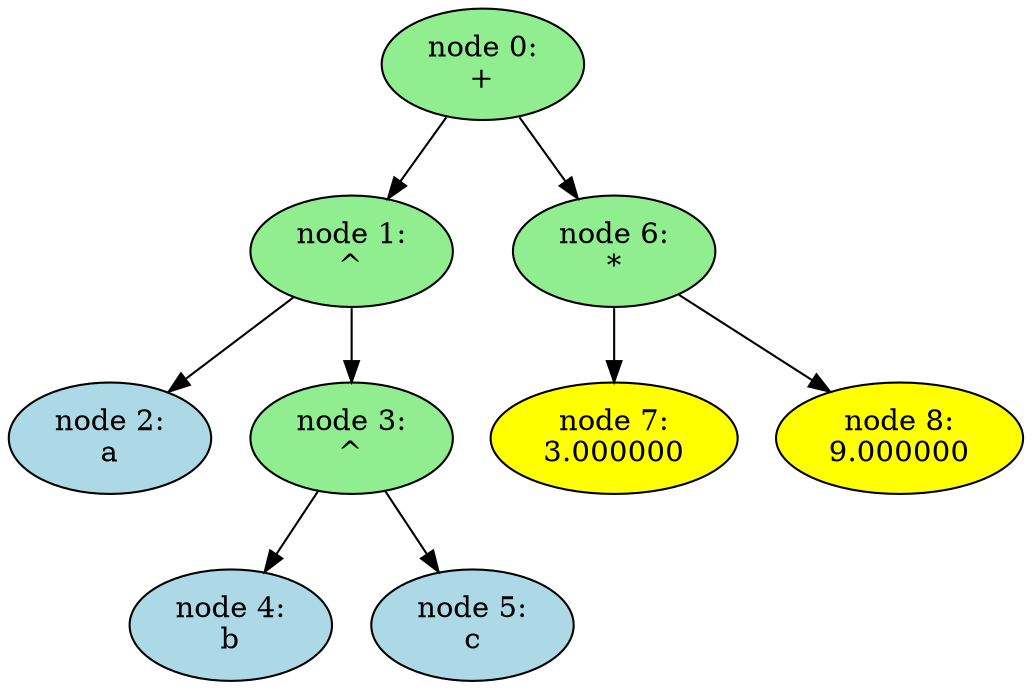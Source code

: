 digraph "output_files/graph9" {
"node 0:
+";
	"node 0:
+"[style="filled",fillcolor="lightgreen"]
	"node 0:
+"->"node 1:
^";
	"node 1:
^"[style="filled",fillcolor="lightgreen"]
	"node 1:
^"->"node 2:
a";
	"node 2:
a"[style="filled",fillcolor="lightblue"]
	"node 1:
^"->"node 3:
^";
	"node 3:
^"[style="filled",fillcolor="lightgreen"]
	"node 3:
^"->"node 4:
b";
	"node 4:
b"[style="filled",fillcolor="lightblue"]
	"node 3:
^"->"node 5:
c";
	"node 5:
c"[style="filled",fillcolor="lightblue"]
	"node 0:
+"->"node 6:
*";
	"node 6:
*"[style="filled",fillcolor="lightgreen"]
	"node 6:
*"->"node 7:
3.000000";
	"node 7:
3.000000"[style="filled",fillcolor="yellow"]
	"node 6:
*"->"node 8:
9.000000";
	"node 8:
9.000000"[style="filled",fillcolor="yellow"]
}
